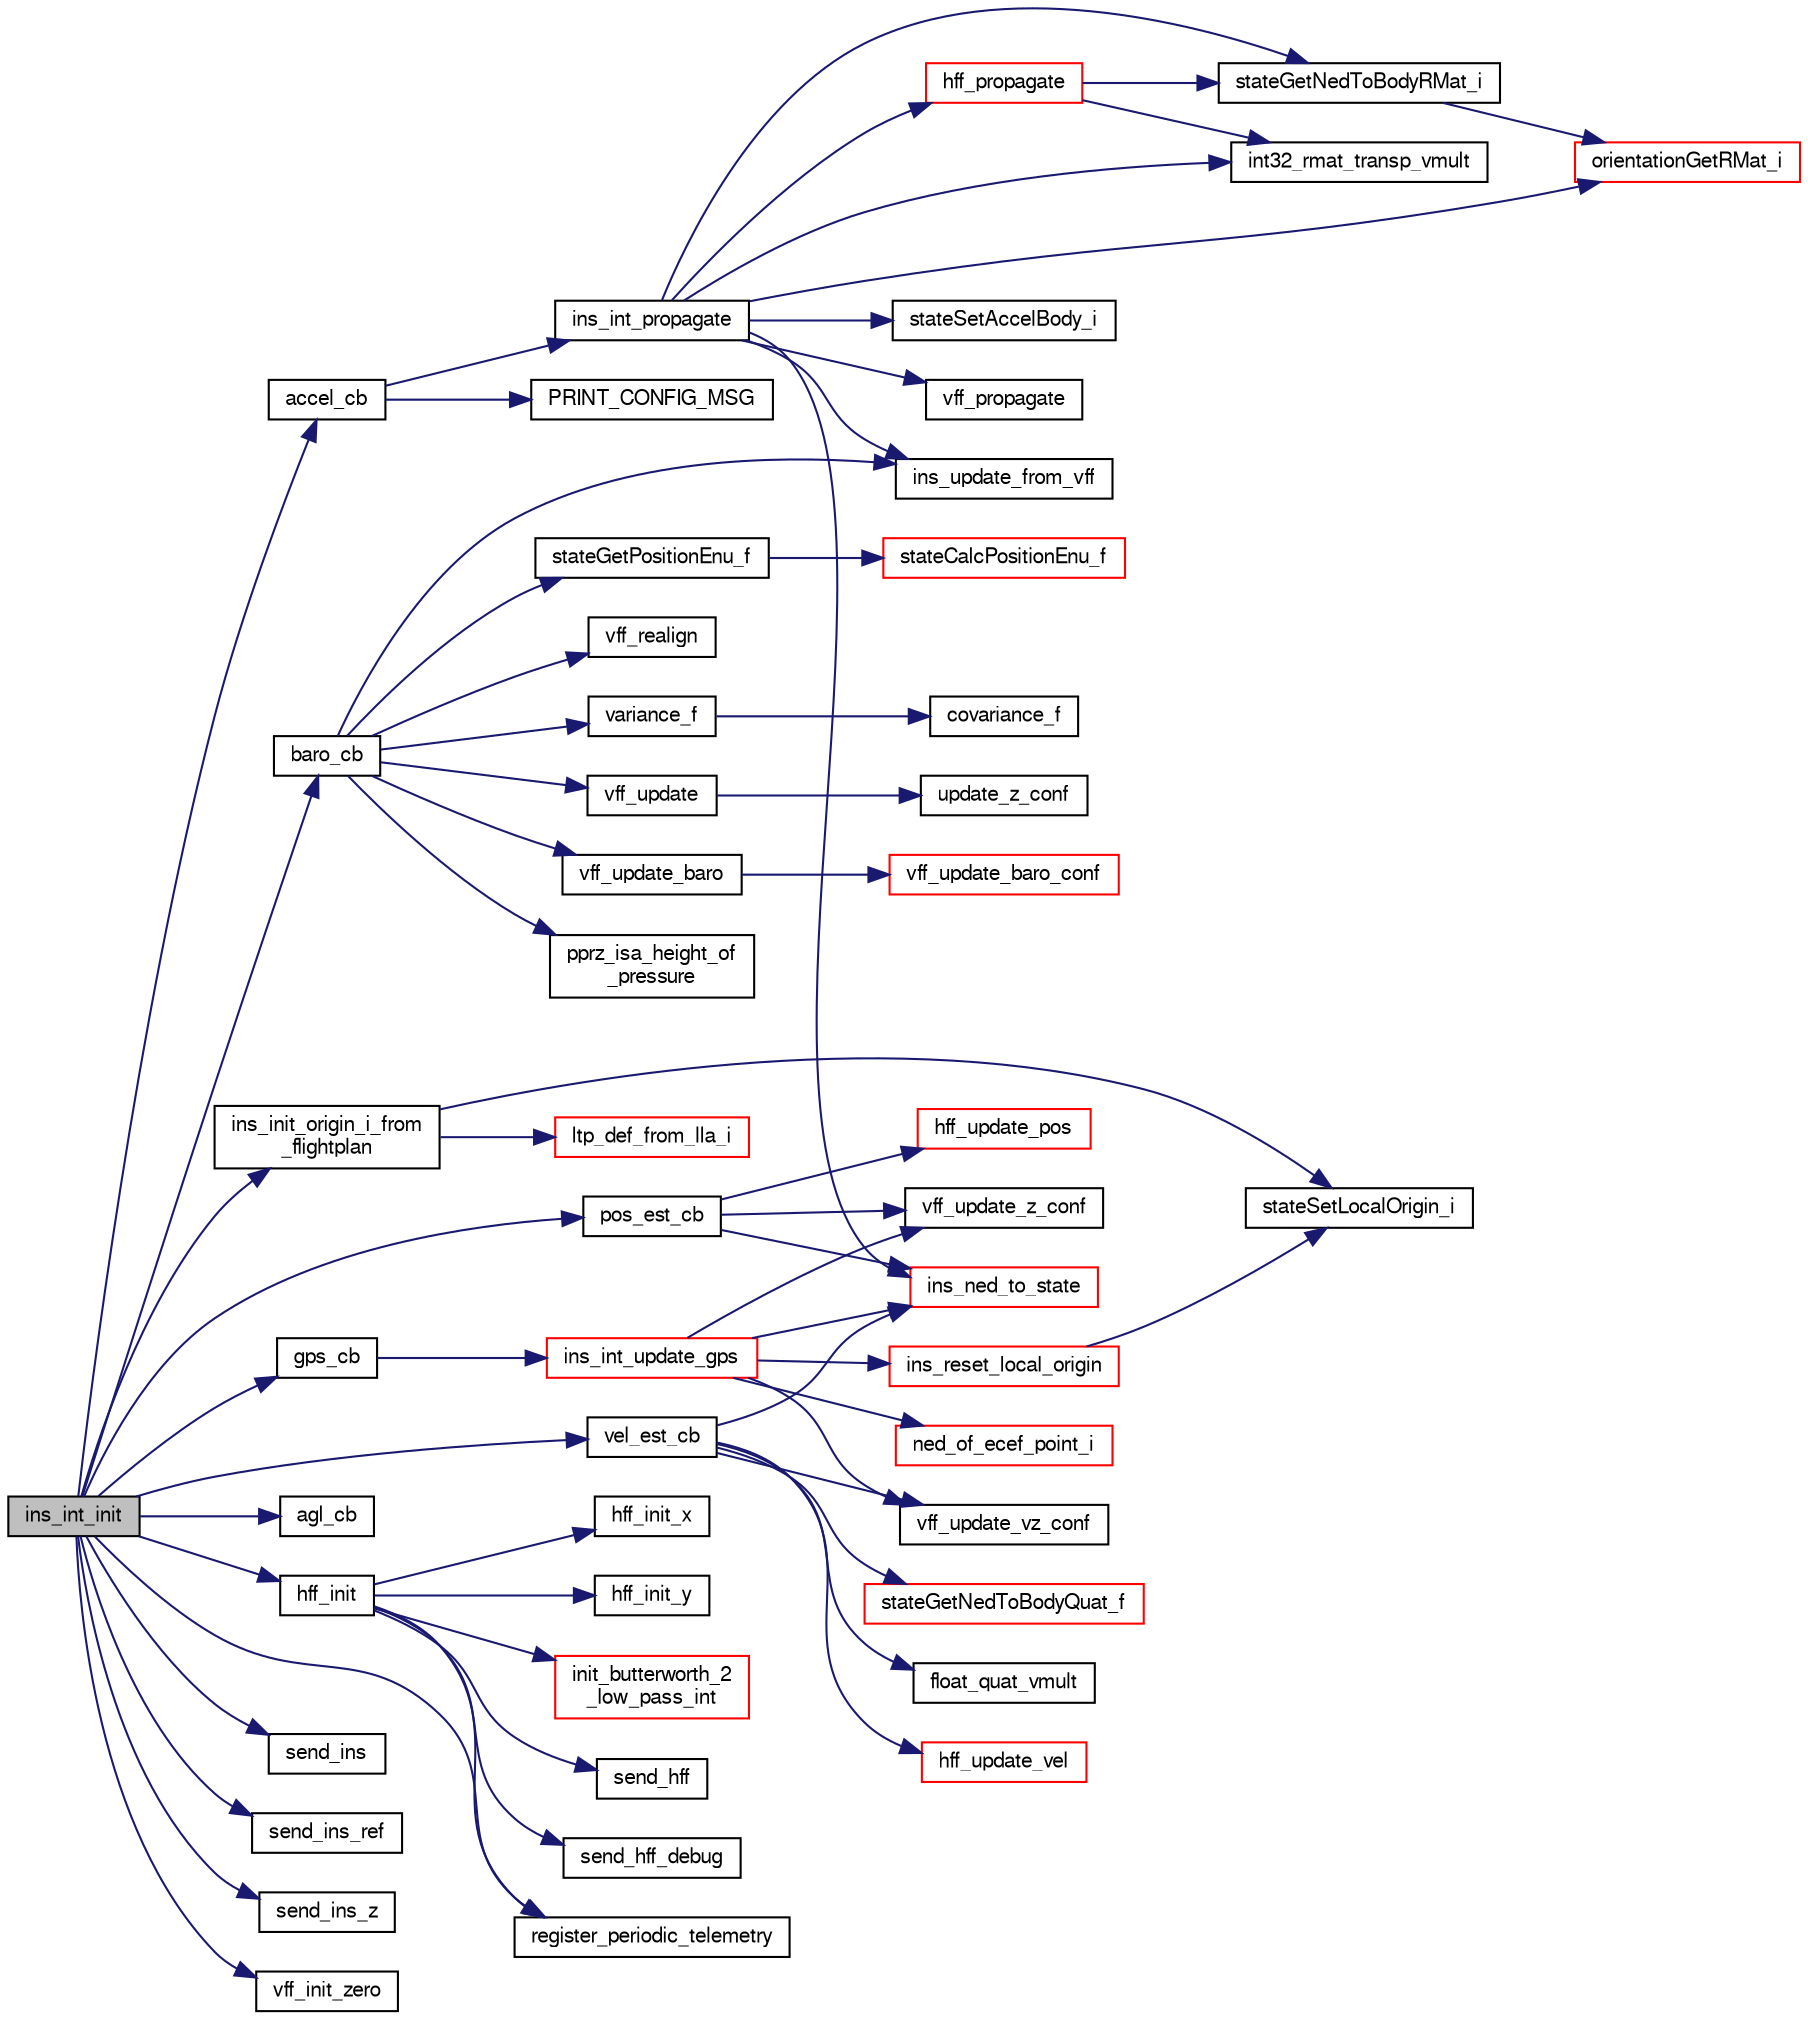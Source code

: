 digraph "ins_int_init"
{
  edge [fontname="FreeSans",fontsize="10",labelfontname="FreeSans",labelfontsize="10"];
  node [fontname="FreeSans",fontsize="10",shape=record];
  rankdir="LR";
  Node1 [label="ins_int_init",height=0.2,width=0.4,color="black", fillcolor="grey75", style="filled", fontcolor="black"];
  Node1 -> Node2 [color="midnightblue",fontsize="10",style="solid",fontname="FreeSans"];
  Node2 [label="accel_cb",height=0.2,width=0.4,color="black", fillcolor="white", style="filled",URL="$ins__int_8c.html#aacd6b1869f263f90a6f1fbe777a87793"];
  Node2 -> Node3 [color="midnightblue",fontsize="10",style="solid",fontname="FreeSans"];
  Node3 [label="ins_int_propagate",height=0.2,width=0.4,color="black", fillcolor="white", style="filled",URL="$ins__int_8c.html#a51c0c3198d953f37ad8340875e9f0c29"];
  Node3 -> Node4 [color="midnightblue",fontsize="10",style="solid",fontname="FreeSans"];
  Node4 [label="orientationGetRMat_i",height=0.2,width=0.4,color="red", fillcolor="white", style="filled",URL="$group__math__orientation__representation.html#ga4d3e785c7decf12ad0331c6ec207ded7",tooltip="Get vehicle body attitude rotation matrix (int). "];
  Node3 -> Node5 [color="midnightblue",fontsize="10",style="solid",fontname="FreeSans"];
  Node5 [label="int32_rmat_transp_vmult",height=0.2,width=0.4,color="black", fillcolor="white", style="filled",URL="$group__math__algebra__int.html#gac992f3c60c036759941405f6e754b55b",tooltip="rotate 3D vector by transposed rotation matrix. "];
  Node3 -> Node6 [color="midnightblue",fontsize="10",style="solid",fontname="FreeSans"];
  Node6 [label="stateSetAccelBody_i",height=0.2,width=0.4,color="black", fillcolor="white", style="filled",URL="$group__state__velocity.html#ga20df8dd6eb07f3e70051e3b9809b1e60",tooltip="Set acceleration in Body coordinates (int). "];
  Node3 -> Node7 [color="midnightblue",fontsize="10",style="solid",fontname="FreeSans"];
  Node7 [label="stateGetNedToBodyRMat_i",height=0.2,width=0.4,color="black", fillcolor="white", style="filled",URL="$group__state__attitude.html#ga7c541b9b2e6231ac9a11a9e21562a5b3",tooltip="Get vehicle body attitude rotation matrix (int). "];
  Node7 -> Node4 [color="midnightblue",fontsize="10",style="solid",fontname="FreeSans"];
  Node3 -> Node8 [color="midnightblue",fontsize="10",style="solid",fontname="FreeSans"];
  Node8 [label="vff_propagate",height=0.2,width=0.4,color="black", fillcolor="white", style="filled",URL="$vf__extended__float_8c.html#aa41dcb159a3384aadce98d6f89e82eca",tooltip="Propagate the filter in time. "];
  Node3 -> Node9 [color="midnightblue",fontsize="10",style="solid",fontname="FreeSans"];
  Node9 [label="ins_update_from_vff",height=0.2,width=0.4,color="black", fillcolor="white", style="filled",URL="$ins__int_8c.html#a1c58640eca6d3495200de79b4daf134c",tooltip="update ins state from vertical filter "];
  Node3 -> Node10 [color="midnightblue",fontsize="10",style="solid",fontname="FreeSans"];
  Node10 [label="hff_propagate",height=0.2,width=0.4,color="red", fillcolor="white", style="filled",URL="$hf__float_8c.html#a9bdbdd8c70af4499734f76ebffbebd69"];
  Node10 -> Node5 [color="midnightblue",fontsize="10",style="solid",fontname="FreeSans"];
  Node10 -> Node7 [color="midnightblue",fontsize="10",style="solid",fontname="FreeSans"];
  Node3 -> Node11 [color="midnightblue",fontsize="10",style="solid",fontname="FreeSans"];
  Node11 [label="ins_ned_to_state",height=0.2,width=0.4,color="red", fillcolor="white", style="filled",URL="$ins__int_8c.html#a906e42c3bdc95d6fa78d129fbf20719e",tooltip="copy position and speed to state interface "];
  Node2 -> Node12 [color="midnightblue",fontsize="10",style="solid",fontname="FreeSans"];
  Node12 [label="PRINT_CONFIG_MSG",height=0.2,width=0.4,color="black", fillcolor="white", style="filled",URL="$ins__vectornav_8c.html#aa01d3425df2eb0f33ced38c9d8fa8f05"];
  Node1 -> Node13 [color="midnightblue",fontsize="10",style="solid",fontname="FreeSans"];
  Node13 [label="agl_cb",height=0.2,width=0.4,color="black", fillcolor="white", style="filled",URL="$ins__int_8c.html#a7266d71f926f1ff406cde1f6067177ac",tooltip="agl_cb This callback handles all estimates of the height of the vehicle above the ground under it Thi..."];
  Node1 -> Node14 [color="midnightblue",fontsize="10",style="solid",fontname="FreeSans"];
  Node14 [label="baro_cb",height=0.2,width=0.4,color="black", fillcolor="white", style="filled",URL="$ins__int_8c.html#a92209191a3ecc53fc4adaafd0fe82933"];
  Node14 -> Node9 [color="midnightblue",fontsize="10",style="solid",fontname="FreeSans"];
  Node14 -> Node15 [color="midnightblue",fontsize="10",style="solid",fontname="FreeSans"];
  Node15 [label="pprz_isa_height_of\l_pressure",height=0.2,width=0.4,color="black", fillcolor="white", style="filled",URL="$group__math__isa.html#ga133268df708f6ee3b953bb291e8db342",tooltip="Get relative altitude from pressure (using simplified equation). "];
  Node14 -> Node16 [color="midnightblue",fontsize="10",style="solid",fontname="FreeSans"];
  Node16 [label="stateGetPositionEnu_f",height=0.2,width=0.4,color="black", fillcolor="white", style="filled",URL="$group__state__position.html#ga545d479db45e1a9711e59736b6d1309b",tooltip="Get position in local ENU coordinates (float). "];
  Node16 -> Node17 [color="midnightblue",fontsize="10",style="solid",fontname="FreeSans"];
  Node17 [label="stateCalcPositionEnu_f",height=0.2,width=0.4,color="red", fillcolor="white", style="filled",URL="$group__state__position.html#ga718066acd9581365ca5c2aacb29130fd"];
  Node14 -> Node18 [color="midnightblue",fontsize="10",style="solid",fontname="FreeSans"];
  Node18 [label="variance_f",height=0.2,width=0.4,color="black", fillcolor="white", style="filled",URL="$pprz__stat_8c.html#aef701f0d6d92883bf903cc4e8b20048e",tooltip="Compute the variance of an array of values (float). "];
  Node18 -> Node19 [color="midnightblue",fontsize="10",style="solid",fontname="FreeSans"];
  Node19 [label="covariance_f",height=0.2,width=0.4,color="black", fillcolor="white", style="filled",URL="$pprz__stat_8c.html#ac75c0169ede28d21ada6d51e7431ea18",tooltip="Compute the covariance of two arrays V(X) = E[(X-E[X])(Y-E[Y])] = E[XY] - E[X]E[Y] where E[X] is the ..."];
  Node14 -> Node20 [color="midnightblue",fontsize="10",style="solid",fontname="FreeSans"];
  Node20 [label="vff_realign",height=0.2,width=0.4,color="black", fillcolor="white", style="filled",URL="$vf__extended__float_8c.html#a9871b34cda71fc04b9e312b8ce4f11af"];
  Node14 -> Node21 [color="midnightblue",fontsize="10",style="solid",fontname="FreeSans"];
  Node21 [label="vff_update",height=0.2,width=0.4,color="black", fillcolor="white", style="filled",URL="$vf__float_8c.html#a067f2a1bed73d1940c35450706a56265"];
  Node21 -> Node22 [color="midnightblue",fontsize="10",style="solid",fontname="FreeSans"];
  Node22 [label="update_z_conf",height=0.2,width=0.4,color="black", fillcolor="white", style="filled",URL="$vf__float_8c.html#aafd7012999c4a5c623b6b6f311ec595a",tooltip="Update altitude. "];
  Node14 -> Node23 [color="midnightblue",fontsize="10",style="solid",fontname="FreeSans"];
  Node23 [label="vff_update_baro",height=0.2,width=0.4,color="black", fillcolor="white", style="filled",URL="$vf__extended__float_8c.html#a94b26d899a6d7ca4e26cb7df3f45ef49"];
  Node23 -> Node24 [color="midnightblue",fontsize="10",style="solid",fontname="FreeSans"];
  Node24 [label="vff_update_baro_conf",height=0.2,width=0.4,color="red", fillcolor="white", style="filled",URL="$vf__extended__float_8c.html#aa7f8c70d85481ee00728646ab5d82e2a"];
  Node1 -> Node25 [color="midnightblue",fontsize="10",style="solid",fontname="FreeSans"];
  Node25 [label="gps_cb",height=0.2,width=0.4,color="black", fillcolor="white", style="filled",URL="$ins__int_8c.html#a1c1656ce80fe1f1ad49fea691164dbf8"];
  Node25 -> Node26 [color="midnightblue",fontsize="10",style="solid",fontname="FreeSans"];
  Node26 [label="ins_int_update_gps",height=0.2,width=0.4,color="red", fillcolor="white", style="filled",URL="$ins__int_8c.html#a54df8c17ccf7a20d6ca09ad0b8f45db3"];
  Node26 -> Node27 [color="midnightblue",fontsize="10",style="solid",fontname="FreeSans"];
  Node27 [label="ins_reset_local_origin",height=0.2,width=0.4,color="red", fillcolor="white", style="filled",URL="$ins__int_8c.html#a14cb66a86c67d8b9216a8c12f58c311b",tooltip="INS local origin reset. "];
  Node27 -> Node28 [color="midnightblue",fontsize="10",style="solid",fontname="FreeSans"];
  Node28 [label="stateSetLocalOrigin_i",height=0.2,width=0.4,color="black", fillcolor="white", style="filled",URL="$group__state__position.html#gacc086fcd500269371c8c6eabbf3d557e",tooltip="Set the local (flat earth) coordinate frame origin (int). "];
  Node26 -> Node29 [color="midnightblue",fontsize="10",style="solid",fontname="FreeSans"];
  Node29 [label="ned_of_ecef_point_i",height=0.2,width=0.4,color="red", fillcolor="white", style="filled",URL="$group__math__geodetic__int.html#ga9307e97057d51e781def8a03dea804f6",tooltip="Convert a point from ECEF to local NED. "];
  Node26 -> Node30 [color="midnightblue",fontsize="10",style="solid",fontname="FreeSans"];
  Node30 [label="vff_update_z_conf",height=0.2,width=0.4,color="black", fillcolor="white", style="filled",URL="$vf__extended__float_8c.html#a383a56a1eaa73890c3b6ca0599c3fb67"];
  Node26 -> Node31 [color="midnightblue",fontsize="10",style="solid",fontname="FreeSans"];
  Node31 [label="vff_update_vz_conf",height=0.2,width=0.4,color="black", fillcolor="white", style="filled",URL="$vf__extended__float_8c.html#a7d74fd7f8f95cece04e3c147e409f935"];
  Node26 -> Node11 [color="midnightblue",fontsize="10",style="solid",fontname="FreeSans"];
  Node1 -> Node32 [color="midnightblue",fontsize="10",style="solid",fontname="FreeSans"];
  Node32 [label="hff_init",height=0.2,width=0.4,color="black", fillcolor="white", style="filled",URL="$hf__float_8c.html#a1ad0e0d6066d9ff6c02c42ef09cdd65d"];
  Node32 -> Node33 [color="midnightblue",fontsize="10",style="solid",fontname="FreeSans"];
  Node33 [label="hff_init_x",height=0.2,width=0.4,color="black", fillcolor="white", style="filled",URL="$hf__float_8c.html#a896f5d91e6dfb6576822aa447ee9912a"];
  Node32 -> Node34 [color="midnightblue",fontsize="10",style="solid",fontname="FreeSans"];
  Node34 [label="hff_init_y",height=0.2,width=0.4,color="black", fillcolor="white", style="filled",URL="$hf__float_8c.html#a4f94aa362fb2f73abf4bf1cf1a3a8a52"];
  Node32 -> Node35 [color="midnightblue",fontsize="10",style="solid",fontname="FreeSans"];
  Node35 [label="init_butterworth_2\l_low_pass_int",height=0.2,width=0.4,color="red", fillcolor="white", style="filled",URL="$low__pass__filter_8h.html#a1909d1e3c0d2c64a4df66cecea703e33",tooltip="Init a second order Butterworth filter. "];
  Node32 -> Node36 [color="midnightblue",fontsize="10",style="solid",fontname="FreeSans"];
  Node36 [label="register_periodic_telemetry",height=0.2,width=0.4,color="black", fillcolor="white", style="filled",URL="$telemetry_8c.html#a8b8cf43739f06c54d16370c141b541a0",tooltip="Register a telemetry callback function. "];
  Node32 -> Node37 [color="midnightblue",fontsize="10",style="solid",fontname="FreeSans"];
  Node37 [label="send_hff",height=0.2,width=0.4,color="black", fillcolor="white", style="filled",URL="$hf__float_8c.html#ac22beeff1d0cdeb75532e189652acba9"];
  Node32 -> Node38 [color="midnightblue",fontsize="10",style="solid",fontname="FreeSans"];
  Node38 [label="send_hff_debug",height=0.2,width=0.4,color="black", fillcolor="white", style="filled",URL="$hf__float_8c.html#ab7c0281d7bcfb87c6d68f296aa216163"];
  Node1 -> Node39 [color="midnightblue",fontsize="10",style="solid",fontname="FreeSans"];
  Node39 [label="ins_init_origin_i_from\l_flightplan",height=0.2,width=0.4,color="black", fillcolor="white", style="filled",URL="$ins_8c.html#ac9ba03cf9d41e4536c73f218d3439e76",tooltip="initialize the local origin (ltp_def in fixed point) from flight plan position "];
  Node39 -> Node40 [color="midnightblue",fontsize="10",style="solid",fontname="FreeSans"];
  Node40 [label="ltp_def_from_lla_i",height=0.2,width=0.4,color="red", fillcolor="white", style="filled",URL="$group__math__geodetic__int.html#gaf0b761a4e44c92481ac96b623c34ef70"];
  Node39 -> Node28 [color="midnightblue",fontsize="10",style="solid",fontname="FreeSans"];
  Node1 -> Node41 [color="midnightblue",fontsize="10",style="solid",fontname="FreeSans"];
  Node41 [label="pos_est_cb",height=0.2,width=0.4,color="black", fillcolor="white", style="filled",URL="$ins__int_8c.html#ad26e136ef8d38004d7479a6e3528623e"];
  Node41 -> Node42 [color="midnightblue",fontsize="10",style="solid",fontname="FreeSans"];
  Node42 [label="hff_update_pos",height=0.2,width=0.4,color="red", fillcolor="white", style="filled",URL="$hf__float_8c.html#aebc6ad05bcec6d17a462c427ac9a07a0",tooltip="Update position. "];
  Node41 -> Node30 [color="midnightblue",fontsize="10",style="solid",fontname="FreeSans"];
  Node41 -> Node11 [color="midnightblue",fontsize="10",style="solid",fontname="FreeSans"];
  Node1 -> Node36 [color="midnightblue",fontsize="10",style="solid",fontname="FreeSans"];
  Node1 -> Node43 [color="midnightblue",fontsize="10",style="solid",fontname="FreeSans"];
  Node43 [label="send_ins",height=0.2,width=0.4,color="black", fillcolor="white", style="filled",URL="$ins__int_8c.html#a2ba079af519dd03472aa3e6019b3a91f"];
  Node1 -> Node44 [color="midnightblue",fontsize="10",style="solid",fontname="FreeSans"];
  Node44 [label="send_ins_ref",height=0.2,width=0.4,color="black", fillcolor="white", style="filled",URL="$ins__int_8c.html#a6f4ee4900038e15bf441a679acfa913a"];
  Node1 -> Node45 [color="midnightblue",fontsize="10",style="solid",fontname="FreeSans"];
  Node45 [label="send_ins_z",height=0.2,width=0.4,color="black", fillcolor="white", style="filled",URL="$ins__int_8c.html#a779c8daa5c837af54a2a999a8e3cae24"];
  Node1 -> Node46 [color="midnightblue",fontsize="10",style="solid",fontname="FreeSans"];
  Node46 [label="vel_est_cb",height=0.2,width=0.4,color="black", fillcolor="white", style="filled",URL="$ins__int_8c.html#ab7a554a8b8a96f387e80452251fc404f"];
  Node46 -> Node47 [color="midnightblue",fontsize="10",style="solid",fontname="FreeSans"];
  Node47 [label="stateGetNedToBodyQuat_f",height=0.2,width=0.4,color="red", fillcolor="white", style="filled",URL="$group__state__attitude.html#gae03bd8f94b7150506835b77060b73311",tooltip="Get vehicle body attitude quaternion (float). "];
  Node46 -> Node48 [color="midnightblue",fontsize="10",style="solid",fontname="FreeSans"];
  Node48 [label="float_quat_vmult",height=0.2,width=0.4,color="black", fillcolor="white", style="filled",URL="$group__math__algebra__float.html#gaba11f83e0b801a4b10a5f4b417eca171",tooltip="rotate 3D vector by quaternion. "];
  Node46 -> Node49 [color="midnightblue",fontsize="10",style="solid",fontname="FreeSans"];
  Node49 [label="hff_update_vel",height=0.2,width=0.4,color="red", fillcolor="white", style="filled",URL="$hf__float_8c.html#a9ff927aa8ccc5c01b188bf11e728ae33"];
  Node46 -> Node31 [color="midnightblue",fontsize="10",style="solid",fontname="FreeSans"];
  Node46 -> Node11 [color="midnightblue",fontsize="10",style="solid",fontname="FreeSans"];
  Node1 -> Node50 [color="midnightblue",fontsize="10",style="solid",fontname="FreeSans"];
  Node50 [label="vff_init_zero",height=0.2,width=0.4,color="black", fillcolor="white", style="filled",URL="$vf__extended__float_8c.html#a2358072559748851df8c44c975c43ebb"];
}
